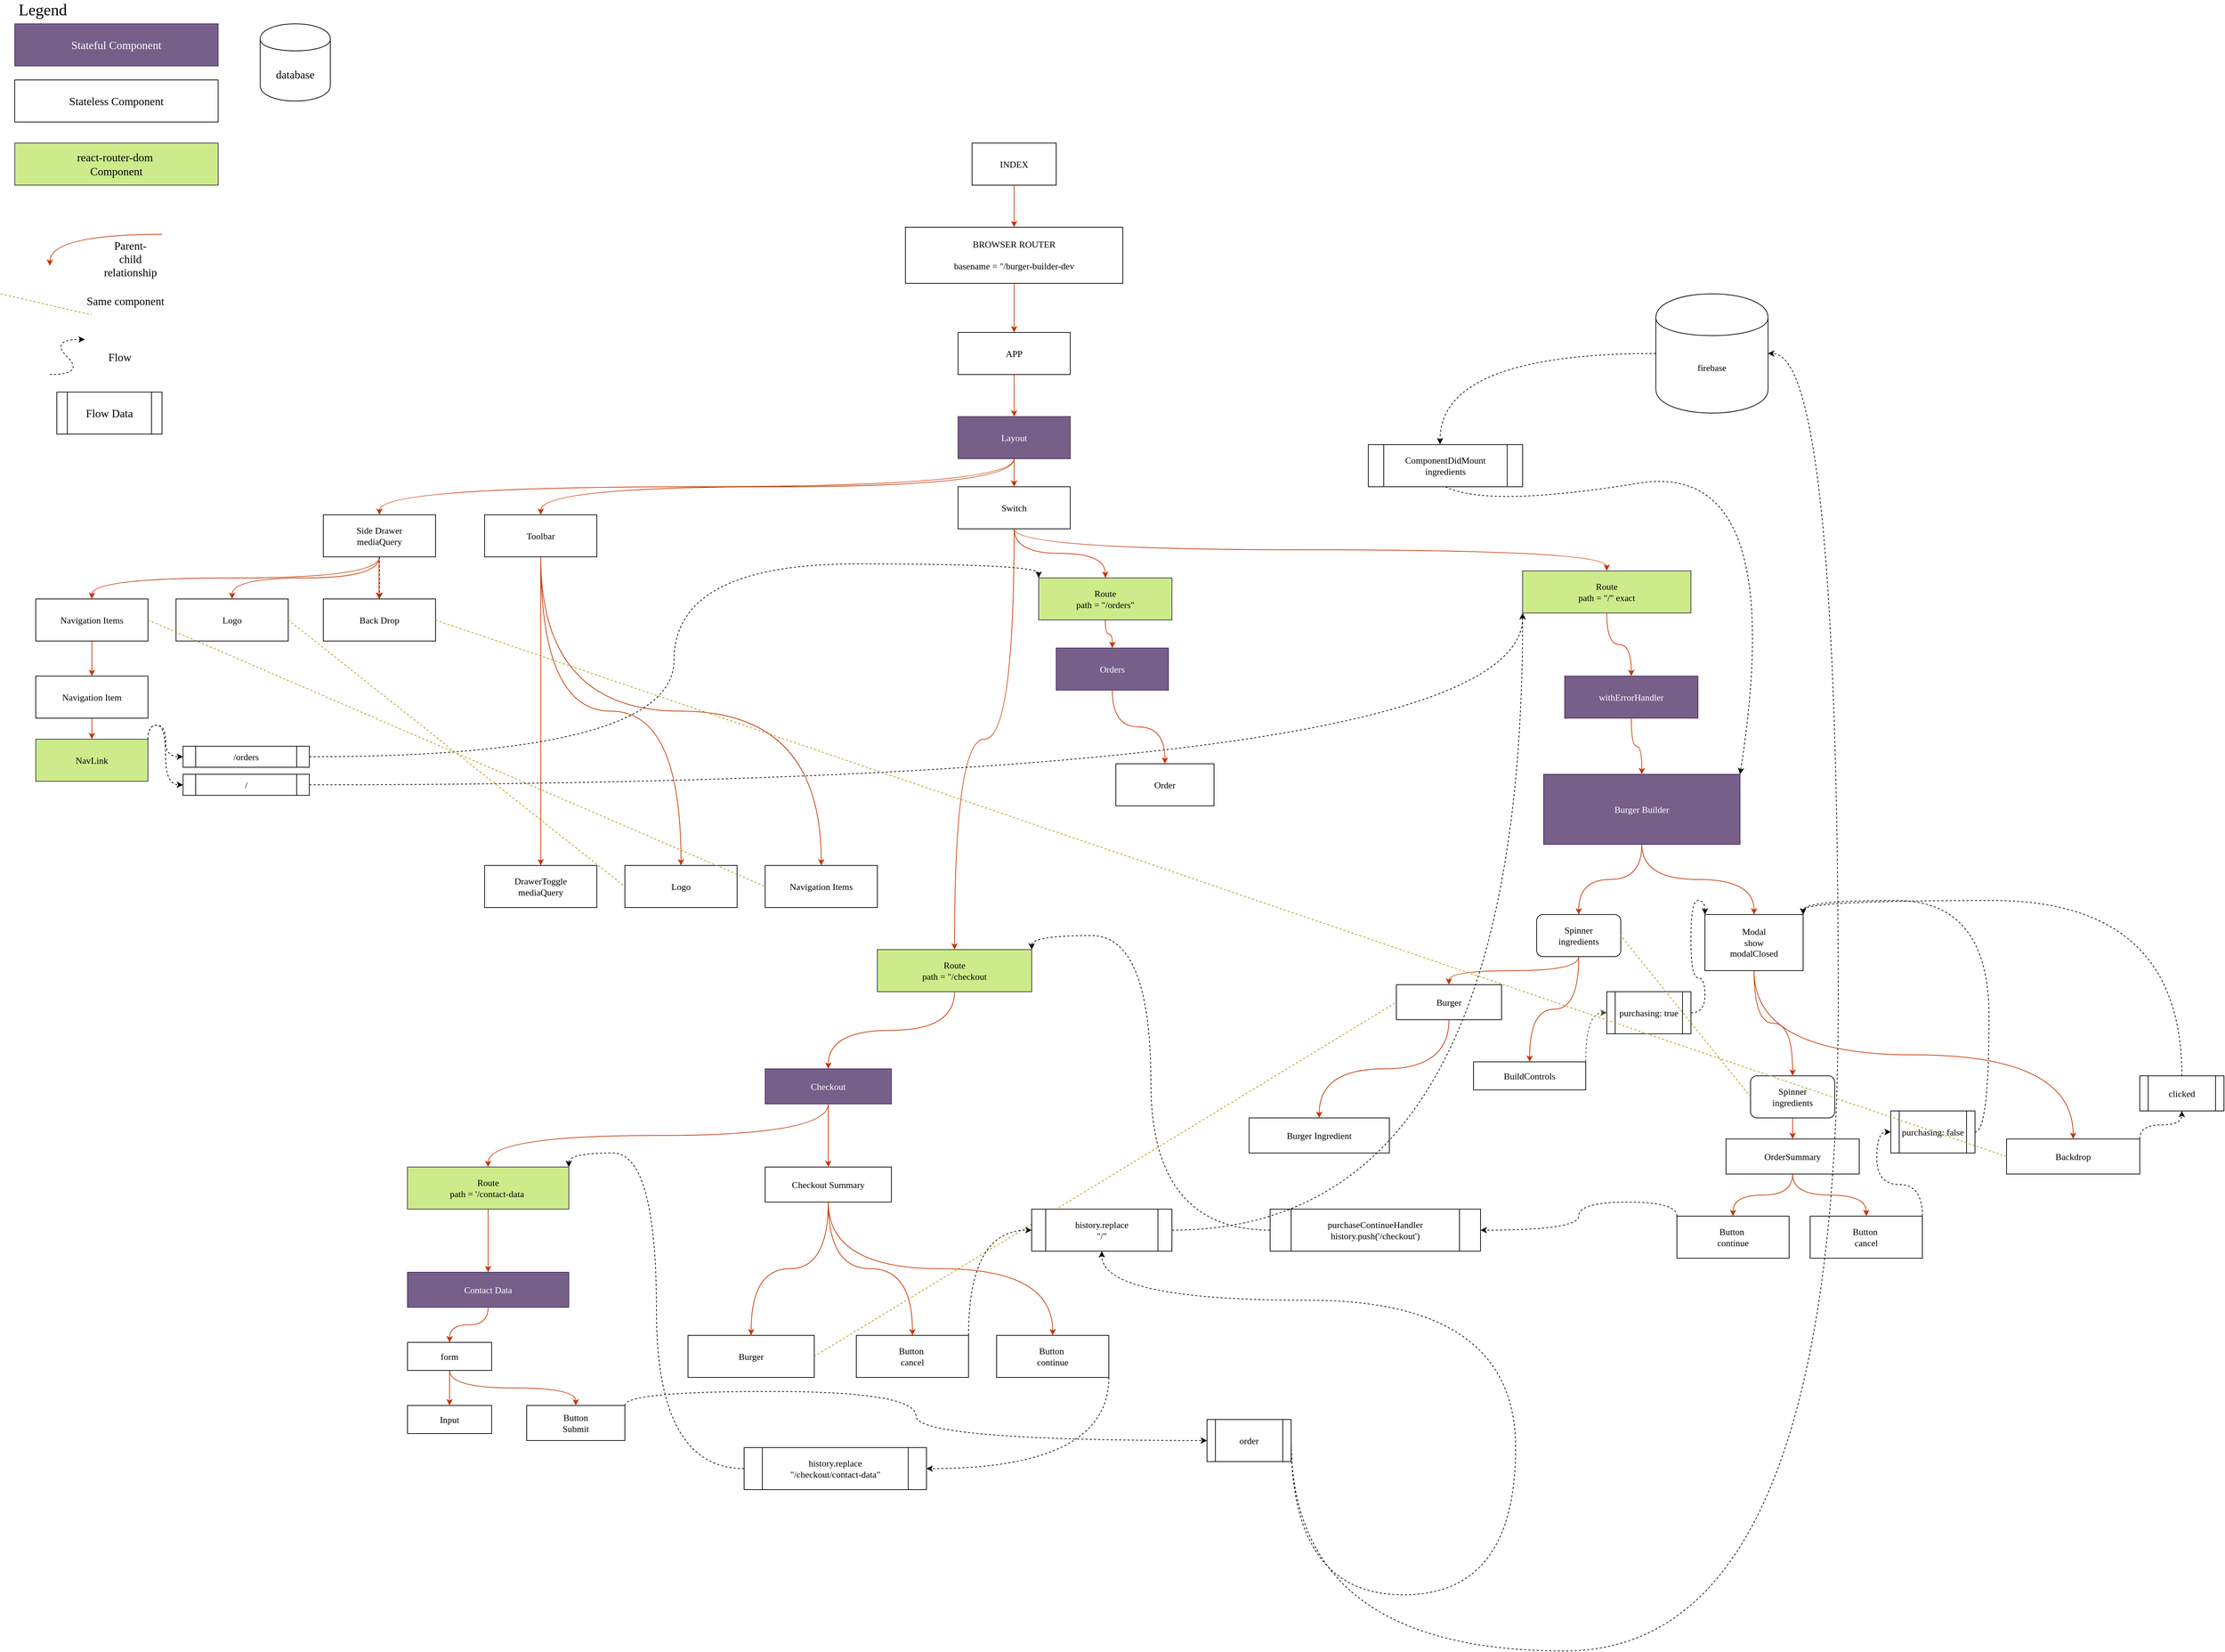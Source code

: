 <mxfile version="13.0.3" type="device"><diagram id="e816xiUX2a3iTIxrnwty" name="Page-1"><mxGraphModel dx="3010" dy="1743" grid="1" gridSize="10" guides="1" tooltips="1" connect="1" arrows="1" fold="1" page="0" pageScale="1" pageWidth="850" pageHeight="1100" math="0" shadow="0" extFonts="lato^https://fonts.googleapis.com/css?family=lato|dm mono^https://fonts.googleapis.com/css?family=dm+mono"><root><mxCell id="0"/><mxCell id="1" parent="0"/><mxCell id="lj8trX7Ev1VFwOyAG79b-166" style="edgeStyle=orthogonalEdgeStyle;curved=1;orthogonalLoop=1;jettySize=auto;html=1;exitX=0.5;exitY=1;exitDx=0;exitDy=0;entryX=0.5;entryY=0;entryDx=0;entryDy=0;fontFamily=dm mono;fontSize=13;fillColor=#fa6800;strokeColor=#C73500;" parent="1" source="lj8trX7Ev1VFwOyAG79b-5" target="lj8trX7Ev1VFwOyAG79b-7" edge="1"><mxGeometry relative="1" as="geometry"/></mxCell><mxCell id="lj8trX7Ev1VFwOyAG79b-5" value="INDEX" style="rounded=0;whiteSpace=wrap;html=1;fontFamily=dm mono;fontSize=13;FType=g;fillColor=#FFFFFF;" parent="1" vertex="1"><mxGeometry x="235" y="40" width="120" height="60" as="geometry"/></mxCell><mxCell id="lj8trX7Ev1VFwOyAG79b-167" style="edgeStyle=orthogonalEdgeStyle;curved=1;orthogonalLoop=1;jettySize=auto;html=1;exitX=0.5;exitY=1;exitDx=0;exitDy=0;entryX=0.5;entryY=0;entryDx=0;entryDy=0;fontFamily=dm mono;fontSize=13;fillColor=#fa6800;strokeColor=#C73500;" parent="1" source="lj8trX7Ev1VFwOyAG79b-7" target="lj8trX7Ev1VFwOyAG79b-10" edge="1"><mxGeometry relative="1" as="geometry"/></mxCell><mxCell id="lj8trX7Ev1VFwOyAG79b-7" value="BROWSER ROUTER&lt;br style=&quot;font-size: 13px;&quot;&gt;&lt;br style=&quot;font-size: 13px;&quot;&gt;basename = &quot;/burger-builder-dev" style="rounded=0;whiteSpace=wrap;html=1;fontFamily=dm mono;fontSize=13;FType=g;fillColor=#FFFFFF;" parent="1" vertex="1"><mxGeometry x="140" y="160" width="310" height="80" as="geometry"/></mxCell><mxCell id="lj8trX7Ev1VFwOyAG79b-168" style="edgeStyle=orthogonalEdgeStyle;curved=1;orthogonalLoop=1;jettySize=auto;html=1;exitX=0.5;exitY=1;exitDx=0;exitDy=0;entryX=0.5;entryY=0;entryDx=0;entryDy=0;fontFamily=dm mono;fontSize=13;fillColor=#fa6800;strokeColor=#C73500;" parent="1" source="lj8trX7Ev1VFwOyAG79b-10" target="lj8trX7Ev1VFwOyAG79b-16" edge="1"><mxGeometry relative="1" as="geometry"/></mxCell><mxCell id="lj8trX7Ev1VFwOyAG79b-10" value="APP" style="rounded=0;whiteSpace=wrap;html=1;fontFamily=dm mono;fontSize=13;FType=g;fillColor=#FFFFFF;" parent="1" vertex="1"><mxGeometry x="215" y="310" width="160" height="60" as="geometry"/></mxCell><mxCell id="lj8trX7Ev1VFwOyAG79b-169" style="edgeStyle=orthogonalEdgeStyle;curved=1;orthogonalLoop=1;jettySize=auto;html=1;exitX=0.5;exitY=1;exitDx=0;exitDy=0;entryX=0.5;entryY=0;entryDx=0;entryDy=0;fontFamily=dm mono;fontSize=13;fillColor=#fa6800;strokeColor=#C73500;" parent="1" source="lj8trX7Ev1VFwOyAG79b-16" target="lj8trX7Ev1VFwOyAG79b-18" edge="1"><mxGeometry relative="1" as="geometry"/></mxCell><mxCell id="lj8trX7Ev1VFwOyAG79b-189" style="edgeStyle=orthogonalEdgeStyle;curved=1;orthogonalLoop=1;jettySize=auto;html=1;exitX=0.5;exitY=1;exitDx=0;exitDy=0;entryX=0.5;entryY=0;entryDx=0;entryDy=0;fontFamily=dm mono;fontSize=13;fillColor=#fa6800;strokeColor=#C73500;" parent="1" source="lj8trX7Ev1VFwOyAG79b-16" target="lj8trX7Ev1VFwOyAG79b-98" edge="1"><mxGeometry relative="1" as="geometry"/></mxCell><mxCell id="lj8trX7Ev1VFwOyAG79b-190" style="edgeStyle=orthogonalEdgeStyle;curved=1;orthogonalLoop=1;jettySize=auto;html=1;exitX=0.5;exitY=1;exitDx=0;exitDy=0;entryX=0.5;entryY=0;entryDx=0;entryDy=0;fontFamily=dm mono;fontSize=13;fillColor=#fa6800;strokeColor=#C73500;" parent="1" source="lj8trX7Ev1VFwOyAG79b-16" target="lj8trX7Ev1VFwOyAG79b-101" edge="1"><mxGeometry relative="1" as="geometry"/></mxCell><mxCell id="lj8trX7Ev1VFwOyAG79b-16" value="Layout" style="rounded=0;whiteSpace=wrap;html=1;fontFamily=dm mono;fontSize=13;FType=g;fillColor=#76608a;strokeColor=#432D57;fontColor=#ffffff;" parent="1" vertex="1"><mxGeometry x="215" y="430" width="160" height="60" as="geometry"/></mxCell><mxCell id="lj8trX7Ev1VFwOyAG79b-170" style="edgeStyle=orthogonalEdgeStyle;curved=1;orthogonalLoop=1;jettySize=auto;html=1;exitX=0.5;exitY=1;exitDx=0;exitDy=0;entryX=0.5;entryY=0;entryDx=0;entryDy=0;fontFamily=dm mono;fontSize=13;fillColor=#fa6800;strokeColor=#C73500;" parent="1" source="lj8trX7Ev1VFwOyAG79b-18" target="lj8trX7Ev1VFwOyAG79b-19" edge="1"><mxGeometry relative="1" as="geometry"/></mxCell><mxCell id="lj8trX7Ev1VFwOyAG79b-171" style="edgeStyle=orthogonalEdgeStyle;curved=1;orthogonalLoop=1;jettySize=auto;html=1;exitX=0.5;exitY=1;exitDx=0;exitDy=0;entryX=0.5;entryY=0;entryDx=0;entryDy=0;fontFamily=dm mono;fontSize=13;fillColor=#fa6800;strokeColor=#C73500;" parent="1" source="lj8trX7Ev1VFwOyAG79b-18" target="lj8trX7Ev1VFwOyAG79b-23" edge="1"><mxGeometry relative="1" as="geometry"/></mxCell><mxCell id="lj8trX7Ev1VFwOyAG79b-244" style="edgeStyle=orthogonalEdgeStyle;curved=1;orthogonalLoop=1;jettySize=auto;html=1;exitX=0.5;exitY=1;exitDx=0;exitDy=0;entryX=0.5;entryY=0;entryDx=0;entryDy=0;fontFamily=dm mono;fontSize=13;fillColor=#fa6800;strokeColor=#C73500;" parent="1" source="lj8trX7Ev1VFwOyAG79b-18" target="lj8trX7Ev1VFwOyAG79b-24" edge="1"><mxGeometry relative="1" as="geometry"/></mxCell><mxCell id="lj8trX7Ev1VFwOyAG79b-18" value="Switch" style="rounded=0;whiteSpace=wrap;html=1;fontFamily=dm mono;fontSize=13;FType=g;" parent="1" vertex="1"><mxGeometry x="215" y="530" width="160" height="60" as="geometry"/></mxCell><mxCell id="lj8trX7Ev1VFwOyAG79b-252" style="edgeStyle=orthogonalEdgeStyle;curved=1;orthogonalLoop=1;jettySize=auto;html=1;exitX=0.5;exitY=1;exitDx=0;exitDy=0;entryX=0.5;entryY=0;entryDx=0;entryDy=0;fontFamily=dm mono;fontSize=13;fillColor=#fa6800;strokeColor=#C73500;" parent="1" source="lj8trX7Ev1VFwOyAG79b-19" target="lj8trX7Ev1VFwOyAG79b-243" edge="1"><mxGeometry relative="1" as="geometry"/></mxCell><mxCell id="lj8trX7Ev1VFwOyAG79b-19" value="Route&lt;br style=&quot;font-size: 13px;&quot;&gt;path = &quot;/orders&quot;" style="rounded=0;whiteSpace=wrap;html=1;fontFamily=dm mono;fontSize=13;FType=g;fillColor=#cdeb8b;strokeColor=#36393d;" parent="1" vertex="1"><mxGeometry x="330" y="660" width="190" height="60" as="geometry"/></mxCell><mxCell id="lj8trX7Ev1VFwOyAG79b-172" style="edgeStyle=orthogonalEdgeStyle;curved=1;orthogonalLoop=1;jettySize=auto;html=1;exitX=0.5;exitY=1;exitDx=0;exitDy=0;entryX=0.5;entryY=0;entryDx=0;entryDy=0;fontFamily=dm mono;fontSize=13;fillColor=#fa6800;strokeColor=#C73500;" parent="1" source="lj8trX7Ev1VFwOyAG79b-23" target="lj8trX7Ev1VFwOyAG79b-87" edge="1"><mxGeometry relative="1" as="geometry"/></mxCell><mxCell id="lj8trX7Ev1VFwOyAG79b-23" value="Route&lt;br style=&quot;font-size: 13px;&quot;&gt;path = &quot;/&quot; exact" style="rounded=0;whiteSpace=wrap;html=1;fontFamily=dm mono;fontSize=13;FType=g;fillColor=#cdeb8b;strokeColor=#36393d;" parent="1" vertex="1"><mxGeometry x="1020" y="650" width="240" height="60" as="geometry"/></mxCell><mxCell id="lj8trX7Ev1VFwOyAG79b-207" style="edgeStyle=orthogonalEdgeStyle;curved=1;orthogonalLoop=1;jettySize=auto;html=1;exitX=0.5;exitY=1;exitDx=0;exitDy=0;fontFamily=dm mono;fontSize=13;fillColor=#fa6800;strokeColor=#C73500;" parent="1" source="lj8trX7Ev1VFwOyAG79b-218" target="lj8trX7Ev1VFwOyAG79b-206" edge="1"><mxGeometry relative="1" as="geometry"/></mxCell><mxCell id="lj8trX7Ev1VFwOyAG79b-219" style="edgeStyle=orthogonalEdgeStyle;curved=1;orthogonalLoop=1;jettySize=auto;html=1;exitX=0.5;exitY=1;exitDx=0;exitDy=0;fontFamily=dm mono;fontSize=13;fillColor=#fa6800;strokeColor=#C73500;" parent="1" source="lj8trX7Ev1VFwOyAG79b-24" target="lj8trX7Ev1VFwOyAG79b-218" edge="1"><mxGeometry relative="1" as="geometry"/></mxCell><mxCell id="lj8trX7Ev1VFwOyAG79b-24" value="Route&lt;br style=&quot;font-size: 13px;&quot;&gt;path = &quot;/checkout" style="rounded=0;whiteSpace=wrap;html=1;fontFamily=dm mono;fontSize=13;FType=g;fillColor=#cdeb8b;strokeColor=#36393d;" parent="1" vertex="1"><mxGeometry x="100" y="1190" width="220" height="60" as="geometry"/></mxCell><mxCell id="lj8trX7Ev1VFwOyAG79b-174" style="edgeStyle=orthogonalEdgeStyle;curved=1;orthogonalLoop=1;jettySize=auto;html=1;exitX=0.5;exitY=1;exitDx=0;exitDy=0;fontFamily=dm mono;fontSize=13;fillColor=#fa6800;strokeColor=#C73500;" parent="1" source="lj8trX7Ev1VFwOyAG79b-27" target="lj8trX7Ev1VFwOyAG79b-79" edge="1"><mxGeometry relative="1" as="geometry"/></mxCell><mxCell id="lj8trX7Ev1VFwOyAG79b-175" style="edgeStyle=orthogonalEdgeStyle;curved=1;orthogonalLoop=1;jettySize=auto;html=1;exitX=0.5;exitY=1;exitDx=0;exitDy=0;fontFamily=dm mono;fontSize=13;fillColor=#fa6800;strokeColor=#C73500;" parent="1" source="lj8trX7Ev1VFwOyAG79b-27" target="lj8trX7Ev1VFwOyAG79b-66" edge="1"><mxGeometry relative="1" as="geometry"/></mxCell><mxCell id="lj8trX7Ev1VFwOyAG79b-27" value="Burger Builder" style="rounded=0;whiteSpace=wrap;html=1;fontFamily=dm mono;fontSize=13;FType=g;verticalAlign=middle;align=center;fillColor=#76608a;strokeColor=#432D57;fontColor=#ffffff;" parent="1" vertex="1"><mxGeometry x="1050" y="940" width="280" height="100" as="geometry"/></mxCell><mxCell id="lj8trX7Ev1VFwOyAG79b-159" style="edgeStyle=orthogonalEdgeStyle;curved=1;orthogonalLoop=1;jettySize=auto;html=1;exitX=0;exitY=0.5;exitDx=0;exitDy=0;entryX=1;entryY=0;entryDx=0;entryDy=0;fontFamily=dm mono;fontSize=13;dashed=1;" parent="1" source="lj8trX7Ev1VFwOyAG79b-39" target="lj8trX7Ev1VFwOyAG79b-24" edge="1"><mxGeometry relative="1" as="geometry"/></mxCell><mxCell id="lj8trX7Ev1VFwOyAG79b-39" value="purchaseContinueHandler&lt;br&gt;history.push('/checkout')" style="shape=process;whiteSpace=wrap;html=1;backgroundOutline=1;fontFamily=dm mono;fontSize=13;align=center;" parent="1" vertex="1"><mxGeometry x="660" y="1560" width="300" height="60" as="geometry"/></mxCell><mxCell id="lj8trX7Ev1VFwOyAG79b-242" style="edgeStyle=orthogonalEdgeStyle;curved=1;orthogonalLoop=1;jettySize=auto;html=1;exitX=0;exitY=0.5;exitDx=0;exitDy=0;entryX=0.465;entryY=-0.008;entryDx=0;entryDy=0;entryPerimeter=0;dashed=1;fontFamily=dm mono;fontSize=13;" parent="1" source="lj8trX7Ev1VFwOyAG79b-41" target="lj8trX7Ev1VFwOyAG79b-42" edge="1"><mxGeometry relative="1" as="geometry"/></mxCell><mxCell id="lj8trX7Ev1VFwOyAG79b-41" value="firebase" style="shape=cylinder;whiteSpace=wrap;html=1;boundedLbl=1;backgroundOutline=1;fontFamily=dm mono;fontSize=13;align=center;" parent="1" vertex="1"><mxGeometry x="1210" y="255" width="160" height="170" as="geometry"/></mxCell><mxCell id="lj8trX7Ev1VFwOyAG79b-42" value="ComponentDidMount&lt;br&gt;ingredients" style="shape=process;whiteSpace=wrap;html=1;backgroundOutline=1;fontFamily=dm mono;fontSize=13;align=center;" parent="1" vertex="1"><mxGeometry x="800" y="470" width="220" height="60" as="geometry"/></mxCell><mxCell id="lj8trX7Ev1VFwOyAG79b-46" value="" style="curved=1;endArrow=classic;html=1;fontFamily=dm mono;fontSize=13;exitX=0.5;exitY=1;exitDx=0;exitDy=0;entryX=1;entryY=0;entryDx=0;entryDy=0;dashed=1;" parent="1" source="lj8trX7Ev1VFwOyAG79b-42" target="lj8trX7Ev1VFwOyAG79b-27" edge="1"><mxGeometry width="50" height="50" relative="1" as="geometry"><mxPoint x="980" y="630" as="sourcePoint"/><mxPoint x="1030" y="580" as="targetPoint"/><Array as="points"><mxPoint x="970" y="560"/><mxPoint x="1400" y="490"/></Array></mxGeometry></mxCell><mxCell id="lj8trX7Ev1VFwOyAG79b-178" style="edgeStyle=orthogonalEdgeStyle;curved=1;orthogonalLoop=1;jettySize=auto;html=1;exitX=0.5;exitY=1;exitDx=0;exitDy=0;entryX=0.5;entryY=0;entryDx=0;entryDy=0;fontFamily=dm mono;fontSize=13;fillColor=#fa6800;strokeColor=#C73500;" parent="1" source="lj8trX7Ev1VFwOyAG79b-51" target="lj8trX7Ev1VFwOyAG79b-95" edge="1"><mxGeometry relative="1" as="geometry"/></mxCell><mxCell id="lj8trX7Ev1VFwOyAG79b-51" value="Burger" style="rounded=0;whiteSpace=wrap;html=1;fontFamily=dm mono;fontSize=13;FType=g;verticalAlign=middle;align=center;" parent="1" vertex="1"><mxGeometry x="840" y="1240" width="150" height="50" as="geometry"/></mxCell><mxCell id="lj8trX7Ev1VFwOyAG79b-187" style="edgeStyle=orthogonalEdgeStyle;curved=1;orthogonalLoop=1;jettySize=auto;html=1;exitX=0.5;exitY=1;exitDx=0;exitDy=0;fontFamily=dm mono;fontSize=13;fillColor=#fa6800;strokeColor=#C73500;" parent="1" source="lj8trX7Ev1VFwOyAG79b-52" target="lj8trX7Ev1VFwOyAG79b-144" edge="1"><mxGeometry relative="1" as="geometry"/></mxCell><mxCell id="lj8trX7Ev1VFwOyAG79b-188" style="edgeStyle=orthogonalEdgeStyle;curved=1;orthogonalLoop=1;jettySize=auto;html=1;exitX=0.5;exitY=1;exitDx=0;exitDy=0;entryX=0.5;entryY=0;entryDx=0;entryDy=0;fontFamily=dm mono;fontSize=13;fillColor=#fa6800;strokeColor=#C73500;" parent="1" source="lj8trX7Ev1VFwOyAG79b-52" target="lj8trX7Ev1VFwOyAG79b-143" edge="1"><mxGeometry relative="1" as="geometry"/></mxCell><mxCell id="lj8trX7Ev1VFwOyAG79b-52" value="OrderSummary" style="rounded=0;whiteSpace=wrap;html=1;fontFamily=dm mono;fontSize=13;FType=g;verticalAlign=middle;align=center;" parent="1" vertex="1"><mxGeometry x="1310" y="1460" width="190" height="50" as="geometry"/></mxCell><mxCell id="lj8trX7Ev1VFwOyAG79b-185" style="edgeStyle=orthogonalEdgeStyle;curved=1;orthogonalLoop=1;jettySize=auto;html=1;exitX=0.5;exitY=1;exitDx=0;exitDy=0;entryX=0.5;entryY=0;entryDx=0;entryDy=0;fontFamily=dm mono;fontSize=13;fillColor=#fa6800;strokeColor=#C73500;" parent="1" source="lj8trX7Ev1VFwOyAG79b-63" target="lj8trX7Ev1VFwOyAG79b-52" edge="1"><mxGeometry relative="1" as="geometry"/></mxCell><mxCell id="lj8trX7Ev1VFwOyAG79b-63" value="Spinner&lt;br&gt;ingredients" style="rounded=1;whiteSpace=wrap;html=1;fontFamily=dm mono;fontSize=13;align=center;" parent="1" vertex="1"><mxGeometry x="1345" y="1370" width="120" height="60" as="geometry"/></mxCell><mxCell id="lj8trX7Ev1VFwOyAG79b-176" style="edgeStyle=orthogonalEdgeStyle;curved=1;orthogonalLoop=1;jettySize=auto;html=1;exitX=0.5;exitY=1;exitDx=0;exitDy=0;entryX=0.5;entryY=0;entryDx=0;entryDy=0;fontFamily=dm mono;fontSize=13;fillColor=#fa6800;strokeColor=#C73500;" parent="1" source="lj8trX7Ev1VFwOyAG79b-66" target="lj8trX7Ev1VFwOyAG79b-85" edge="1"><mxGeometry relative="1" as="geometry"/></mxCell><mxCell id="lj8trX7Ev1VFwOyAG79b-177" style="edgeStyle=orthogonalEdgeStyle;curved=1;orthogonalLoop=1;jettySize=auto;html=1;exitX=0.5;exitY=1;exitDx=0;exitDy=0;entryX=0.5;entryY=0;entryDx=0;entryDy=0;fontFamily=dm mono;fontSize=13;fillColor=#fa6800;strokeColor=#C73500;" parent="1" source="lj8trX7Ev1VFwOyAG79b-66" target="lj8trX7Ev1VFwOyAG79b-51" edge="1"><mxGeometry relative="1" as="geometry"/></mxCell><mxCell id="lj8trX7Ev1VFwOyAG79b-66" value="Spinner&lt;br&gt;ingredients" style="rounded=1;whiteSpace=wrap;html=1;fontFamily=dm mono;fontSize=13;align=center;" parent="1" vertex="1"><mxGeometry x="1040" y="1140" width="120" height="60" as="geometry"/></mxCell><mxCell id="lj8trX7Ev1VFwOyAG79b-156" style="edgeStyle=orthogonalEdgeStyle;curved=1;orthogonalLoop=1;jettySize=auto;html=1;exitX=1;exitY=0.5;exitDx=0;exitDy=0;entryX=0;entryY=0;entryDx=0;entryDy=0;fontFamily=dm mono;fontSize=13;dashed=1;" parent="1" source="lj8trX7Ev1VFwOyAG79b-67" target="lj8trX7Ev1VFwOyAG79b-79" edge="1"><mxGeometry relative="1" as="geometry"/></mxCell><mxCell id="lj8trX7Ev1VFwOyAG79b-67" value="purchasing: true" style="shape=process;whiteSpace=wrap;html=1;backgroundOutline=1;fontFamily=dm mono;fontSize=13;align=center;" parent="1" vertex="1"><mxGeometry x="1140" y="1250" width="120" height="60" as="geometry"/></mxCell><mxCell id="lj8trX7Ev1VFwOyAG79b-179" style="edgeStyle=orthogonalEdgeStyle;curved=1;orthogonalLoop=1;jettySize=auto;html=1;exitX=0.5;exitY=1;exitDx=0;exitDy=0;fontFamily=dm mono;fontSize=13;fillColor=#fa6800;strokeColor=#C73500;" parent="1" source="lj8trX7Ev1VFwOyAG79b-79" target="lj8trX7Ev1VFwOyAG79b-104" edge="1"><mxGeometry relative="1" as="geometry"/></mxCell><mxCell id="lj8trX7Ev1VFwOyAG79b-182" style="edgeStyle=orthogonalEdgeStyle;curved=1;orthogonalLoop=1;jettySize=auto;html=1;exitX=0.5;exitY=1;exitDx=0;exitDy=0;entryX=0.5;entryY=0;entryDx=0;entryDy=0;fontFamily=dm mono;fontSize=13;fillColor=#fa6800;strokeColor=#C73500;" parent="1" source="lj8trX7Ev1VFwOyAG79b-79" target="lj8trX7Ev1VFwOyAG79b-63" edge="1"><mxGeometry relative="1" as="geometry"/></mxCell><mxCell id="lj8trX7Ev1VFwOyAG79b-79" value="&lt;span&gt;Modal&lt;/span&gt;&lt;br&gt;&lt;span&gt;show&lt;/span&gt;&lt;br&gt;&lt;span&gt;modalClosed&lt;/span&gt;" style="rounded=0;whiteSpace=wrap;html=1;fontFamily=dm mono;fontSize=13;align=center;" parent="1" vertex="1"><mxGeometry x="1280" y="1140" width="140" height="80" as="geometry"/></mxCell><mxCell id="lj8trX7Ev1VFwOyAG79b-157" style="edgeStyle=orthogonalEdgeStyle;curved=1;orthogonalLoop=1;jettySize=auto;html=1;exitX=1;exitY=0;exitDx=0;exitDy=0;entryX=0;entryY=0.5;entryDx=0;entryDy=0;fontFamily=dm mono;fontSize=13;dashed=1;fillColor=#6d8764;strokeColor=#3A5431;" parent="1" source="lj8trX7Ev1VFwOyAG79b-85" target="lj8trX7Ev1VFwOyAG79b-67" edge="1"><mxGeometry relative="1" as="geometry"/></mxCell><mxCell id="lj8trX7Ev1VFwOyAG79b-85" value="BuildControls" style="rounded=0;whiteSpace=wrap;html=1;fontFamily=dm mono;fontSize=13;FType=g;verticalAlign=middle;align=center;" parent="1" vertex="1"><mxGeometry x="950" y="1350" width="160" height="40" as="geometry"/></mxCell><mxCell id="lj8trX7Ev1VFwOyAG79b-173" style="edgeStyle=orthogonalEdgeStyle;curved=1;orthogonalLoop=1;jettySize=auto;html=1;exitX=0.5;exitY=1;exitDx=0;exitDy=0;fontFamily=dm mono;fontSize=13;fillColor=#fa6800;strokeColor=#C73500;" parent="1" source="lj8trX7Ev1VFwOyAG79b-87" target="lj8trX7Ev1VFwOyAG79b-27" edge="1"><mxGeometry relative="1" as="geometry"/></mxCell><mxCell id="lj8trX7Ev1VFwOyAG79b-87" value="withErrorHandler" style="rounded=0;whiteSpace=wrap;html=1;fontFamily=dm mono;fontSize=13;align=center;fillColor=#76608a;strokeColor=#432D57;fontColor=#ffffff;" parent="1" vertex="1"><mxGeometry x="1080" y="800" width="190" height="60" as="geometry"/></mxCell><mxCell id="lj8trX7Ev1VFwOyAG79b-154" style="edgeStyle=orthogonalEdgeStyle;curved=1;orthogonalLoop=1;jettySize=auto;html=1;exitX=1;exitY=0.5;exitDx=0;exitDy=0;entryX=1;entryY=0;entryDx=0;entryDy=0;fontFamily=dm mono;fontSize=13;dashed=1;" parent="1" source="lj8trX7Ev1VFwOyAG79b-90" target="lj8trX7Ev1VFwOyAG79b-79" edge="1"><mxGeometry relative="1" as="geometry"/></mxCell><mxCell id="lj8trX7Ev1VFwOyAG79b-90" value="purchasing: false" style="shape=process;whiteSpace=wrap;html=1;backgroundOutline=1;fontFamily=dm mono;fontSize=13;align=center;" parent="1" vertex="1"><mxGeometry x="1545" y="1420" width="120" height="60" as="geometry"/></mxCell><mxCell id="lj8trX7Ev1VFwOyAG79b-95" value="Burger Ingredient" style="rounded=0;whiteSpace=wrap;html=1;fontFamily=dm mono;fontSize=13;FType=g;verticalAlign=middle;align=center;" parent="1" vertex="1"><mxGeometry x="630" y="1430" width="200" height="50" as="geometry"/></mxCell><mxCell id="lj8trX7Ev1VFwOyAG79b-192" style="edgeStyle=orthogonalEdgeStyle;curved=1;orthogonalLoop=1;jettySize=auto;html=1;exitX=0.5;exitY=1;exitDx=0;exitDy=0;entryX=0.5;entryY=0;entryDx=0;entryDy=0;fontFamily=dm mono;fontSize=13;fillColor=#fa6800;strokeColor=#C73500;" parent="1" source="lj8trX7Ev1VFwOyAG79b-98" target="lj8trX7Ev1VFwOyAG79b-122" edge="1"><mxGeometry relative="1" as="geometry"/></mxCell><mxCell id="lj8trX7Ev1VFwOyAG79b-193" style="edgeStyle=orthogonalEdgeStyle;curved=1;orthogonalLoop=1;jettySize=auto;html=1;exitX=0.5;exitY=1;exitDx=0;exitDy=0;entryX=0.5;entryY=0;entryDx=0;entryDy=0;fontFamily=dm mono;fontSize=13;fillColor=#fa6800;strokeColor=#C73500;" parent="1" source="lj8trX7Ev1VFwOyAG79b-98" target="lj8trX7Ev1VFwOyAG79b-132" edge="1"><mxGeometry relative="1" as="geometry"/></mxCell><mxCell id="lj8trX7Ev1VFwOyAG79b-194" style="edgeStyle=orthogonalEdgeStyle;curved=1;orthogonalLoop=1;jettySize=auto;html=1;exitX=0.5;exitY=1;exitDx=0;exitDy=0;entryX=0.5;entryY=0;entryDx=0;entryDy=0;fontFamily=dm mono;fontSize=13;fillColor=#fa6800;strokeColor=#C73500;" parent="1" source="lj8trX7Ev1VFwOyAG79b-98" target="lj8trX7Ev1VFwOyAG79b-133" edge="1"><mxGeometry relative="1" as="geometry"/></mxCell><mxCell id="lj8trX7Ev1VFwOyAG79b-98" value="Toolbar" style="rounded=0;whiteSpace=wrap;html=1;fontFamily=dm mono;fontSize=13;FType=g;" parent="1" vertex="1"><mxGeometry x="-460" y="570" width="160" height="60" as="geometry"/></mxCell><mxCell id="lj8trX7Ev1VFwOyAG79b-200" style="edgeStyle=orthogonalEdgeStyle;curved=1;orthogonalLoop=1;jettySize=auto;html=1;exitX=0.5;exitY=1;exitDx=0;exitDy=0;fontFamily=dm mono;fontSize=13;fillColor=#fa6800;strokeColor=#C73500;" parent="1" source="lj8trX7Ev1VFwOyAG79b-101" target="lj8trX7Ev1VFwOyAG79b-109" edge="1"><mxGeometry relative="1" as="geometry"/></mxCell><mxCell id="lj8trX7Ev1VFwOyAG79b-201" style="edgeStyle=orthogonalEdgeStyle;curved=1;orthogonalLoop=1;jettySize=auto;html=1;exitX=0.5;exitY=1;exitDx=0;exitDy=0;entryX=0.5;entryY=0;entryDx=0;entryDy=0;fontFamily=dm mono;fontSize=13;fillColor=#fa6800;strokeColor=#C73500;" parent="1" source="lj8trX7Ev1VFwOyAG79b-101" target="lj8trX7Ev1VFwOyAG79b-107" edge="1"><mxGeometry relative="1" as="geometry"/></mxCell><mxCell id="lj8trX7Ev1VFwOyAG79b-202" style="edgeStyle=orthogonalEdgeStyle;curved=1;orthogonalLoop=1;jettySize=auto;html=1;exitX=0.5;exitY=1;exitDx=0;exitDy=0;dashed=1;fontFamily=dm mono;fontSize=13;" parent="1" source="lj8trX7Ev1VFwOyAG79b-101" target="lj8trX7Ev1VFwOyAG79b-103" edge="1"><mxGeometry relative="1" as="geometry"/></mxCell><mxCell id="lj8trX7Ev1VFwOyAG79b-101" value="Side Drawer&lt;br&gt;mediaQuery" style="rounded=0;whiteSpace=wrap;html=1;fontFamily=dm mono;fontSize=13;FType=g;" parent="1" vertex="1"><mxGeometry x="-690" y="570" width="160" height="60" as="geometry"/></mxCell><mxCell id="lj8trX7Ev1VFwOyAG79b-103" value="Back Drop" style="rounded=0;whiteSpace=wrap;html=1;fontFamily=dm mono;fontSize=13;FType=g;" parent="1" vertex="1"><mxGeometry x="-690" y="690" width="160" height="60" as="geometry"/></mxCell><mxCell id="lj8trX7Ev1VFwOyAG79b-153" style="edgeStyle=orthogonalEdgeStyle;curved=1;orthogonalLoop=1;jettySize=auto;html=1;exitX=1;exitY=0;exitDx=0;exitDy=0;fontFamily=dm mono;fontSize=13;entryX=0.5;entryY=1;entryDx=0;entryDy=0;dashed=1;" parent="1" source="lj8trX7Ev1VFwOyAG79b-104" target="lj8trX7Ev1VFwOyAG79b-149" edge="1"><mxGeometry relative="1" as="geometry"><mxPoint x="1980" y="1450" as="targetPoint"/></mxGeometry></mxCell><mxCell id="lj8trX7Ev1VFwOyAG79b-104" value="Backdrop" style="rounded=0;whiteSpace=wrap;html=1;fontFamily=dm mono;fontSize=13;FType=g;verticalAlign=middle;align=center;" parent="1" vertex="1"><mxGeometry x="1710" y="1460" width="190" height="50" as="geometry"/></mxCell><mxCell id="lj8trX7Ev1VFwOyAG79b-107" value="Logo" style="rounded=0;whiteSpace=wrap;html=1;fontFamily=dm mono;fontSize=13;FType=g;" parent="1" vertex="1"><mxGeometry x="-900" y="690" width="160" height="60" as="geometry"/></mxCell><mxCell id="lj8trX7Ev1VFwOyAG79b-204" style="edgeStyle=orthogonalEdgeStyle;curved=1;orthogonalLoop=1;jettySize=auto;html=1;exitX=0.5;exitY=1;exitDx=0;exitDy=0;entryX=0.5;entryY=0;entryDx=0;entryDy=0;fontFamily=dm mono;fontSize=13;fillColor=#fa6800;strokeColor=#C73500;" parent="1" source="lj8trX7Ev1VFwOyAG79b-109" target="lj8trX7Ev1VFwOyAG79b-111" edge="1"><mxGeometry relative="1" as="geometry"/></mxCell><mxCell id="lj8trX7Ev1VFwOyAG79b-109" value="Navigation Items" style="rounded=0;whiteSpace=wrap;html=1;fontFamily=dm mono;fontSize=13;FType=g;" parent="1" vertex="1"><mxGeometry x="-1100" y="690" width="160" height="60" as="geometry"/></mxCell><mxCell id="lj8trX7Ev1VFwOyAG79b-205" style="edgeStyle=orthogonalEdgeStyle;curved=1;orthogonalLoop=1;jettySize=auto;html=1;exitX=0.5;exitY=1;exitDx=0;exitDy=0;entryX=0.5;entryY=0;entryDx=0;entryDy=0;fontFamily=dm mono;fontSize=13;fillColor=#fa6800;strokeColor=#C73500;" parent="1" source="lj8trX7Ev1VFwOyAG79b-111" target="lj8trX7Ev1VFwOyAG79b-113" edge="1"><mxGeometry relative="1" as="geometry"/></mxCell><mxCell id="lj8trX7Ev1VFwOyAG79b-111" value="Navigation Item" style="rounded=0;whiteSpace=wrap;html=1;fontFamily=dm mono;fontSize=13;FType=g;" parent="1" vertex="1"><mxGeometry x="-1100" y="800" width="160" height="60" as="geometry"/></mxCell><mxCell id="lj8trX7Ev1VFwOyAG79b-198" style="edgeStyle=orthogonalEdgeStyle;curved=1;orthogonalLoop=1;jettySize=auto;html=1;exitX=1;exitY=0;exitDx=0;exitDy=0;entryX=0;entryY=0.5;entryDx=0;entryDy=0;dashed=1;fontFamily=dm mono;fontSize=13;" parent="1" source="lj8trX7Ev1VFwOyAG79b-113" target="lj8trX7Ev1VFwOyAG79b-115" edge="1"><mxGeometry relative="1" as="geometry"/></mxCell><mxCell id="lj8trX7Ev1VFwOyAG79b-199" style="edgeStyle=orthogonalEdgeStyle;curved=1;orthogonalLoop=1;jettySize=auto;html=1;exitX=1;exitY=0;exitDx=0;exitDy=0;entryX=0;entryY=0.5;entryDx=0;entryDy=0;dashed=1;fontFamily=dm mono;fontSize=13;" parent="1" source="lj8trX7Ev1VFwOyAG79b-113" target="lj8trX7Ev1VFwOyAG79b-116" edge="1"><mxGeometry relative="1" as="geometry"/></mxCell><mxCell id="lj8trX7Ev1VFwOyAG79b-113" value="NavLink" style="rounded=0;whiteSpace=wrap;html=1;fontFamily=dm mono;fontSize=13;FType=g;fillColor=#cdeb8b;strokeColor=#36393d;" parent="1" vertex="1"><mxGeometry x="-1100" y="890" width="160" height="60" as="geometry"/></mxCell><mxCell id="lj8trX7Ev1VFwOyAG79b-195" style="edgeStyle=orthogonalEdgeStyle;curved=1;orthogonalLoop=1;jettySize=auto;html=1;exitX=1;exitY=0.5;exitDx=0;exitDy=0;entryX=0;entryY=0;entryDx=0;entryDy=0;fontFamily=dm mono;fontSize=13;dashed=1;" parent="1" source="lj8trX7Ev1VFwOyAG79b-115" target="lj8trX7Ev1VFwOyAG79b-19" edge="1"><mxGeometry relative="1" as="geometry"/></mxCell><mxCell id="lj8trX7Ev1VFwOyAG79b-115" value="/orders" style="shape=process;whiteSpace=wrap;html=1;backgroundOutline=1;fontFamily=dm mono;fontSize=13;align=center;" parent="1" vertex="1"><mxGeometry x="-890" y="900" width="180" height="30" as="geometry"/></mxCell><mxCell id="lj8trX7Ev1VFwOyAG79b-196" style="edgeStyle=orthogonalEdgeStyle;curved=1;orthogonalLoop=1;jettySize=auto;html=1;exitX=1;exitY=0.5;exitDx=0;exitDy=0;entryX=0;entryY=1;entryDx=0;entryDy=0;dashed=1;fontFamily=dm mono;fontSize=13;" parent="1" source="lj8trX7Ev1VFwOyAG79b-116" target="lj8trX7Ev1VFwOyAG79b-23" edge="1"><mxGeometry relative="1" as="geometry"/></mxCell><mxCell id="lj8trX7Ev1VFwOyAG79b-116" value="/" style="shape=process;whiteSpace=wrap;html=1;backgroundOutline=1;fontFamily=dm mono;fontSize=13;align=center;" parent="1" vertex="1"><mxGeometry x="-890" y="940" width="180" height="30" as="geometry"/></mxCell><mxCell id="lj8trX7Ev1VFwOyAG79b-122" value="DrawerToggle&lt;br&gt;mediaQuery" style="rounded=0;whiteSpace=wrap;html=1;fontFamily=dm mono;fontSize=13;FType=g;" parent="1" vertex="1"><mxGeometry x="-460" y="1070" width="160" height="60" as="geometry"/></mxCell><mxCell id="lj8trX7Ev1VFwOyAG79b-129" value="" style="endArrow=none;dashed=1;html=1;fontFamily=dm mono;fontSize=13;entryX=1;entryY=0.5;entryDx=0;entryDy=0;exitX=0;exitY=0.5;exitDx=0;exitDy=0;fillColor=#e3c800;strokeColor=#B09500;" parent="1" source="lj8trX7Ev1VFwOyAG79b-63" target="lj8trX7Ev1VFwOyAG79b-66" edge="1"><mxGeometry width="50" height="50" relative="1" as="geometry"><mxPoint x="900" y="1150" as="sourcePoint"/><mxPoint x="950" y="1100" as="targetPoint"/></mxGeometry></mxCell><mxCell id="lj8trX7Ev1VFwOyAG79b-130" value="" style="endArrow=none;dashed=1;html=1;fontFamily=dm mono;fontSize=13;entryX=0;entryY=0.5;entryDx=0;entryDy=0;exitX=1;exitY=0.5;exitDx=0;exitDy=0;fillColor=#e3c800;strokeColor=#B09500;" parent="1" source="lj8trX7Ev1VFwOyAG79b-103" target="lj8trX7Ev1VFwOyAG79b-104" edge="1"><mxGeometry width="50" height="50" relative="1" as="geometry"><mxPoint x="1530" y="1630" as="sourcePoint"/><mxPoint x="1580" y="1580" as="targetPoint"/></mxGeometry></mxCell><mxCell id="lj8trX7Ev1VFwOyAG79b-132" value="Logo" style="rounded=0;whiteSpace=wrap;html=1;fontFamily=dm mono;fontSize=13;FType=g;" parent="1" vertex="1"><mxGeometry x="-260" y="1070" width="160" height="60" as="geometry"/></mxCell><mxCell id="lj8trX7Ev1VFwOyAG79b-133" value="Navigation Items" style="rounded=0;whiteSpace=wrap;html=1;fontFamily=dm mono;fontSize=13;FType=g;" parent="1" vertex="1"><mxGeometry x="-60" y="1070" width="160" height="60" as="geometry"/></mxCell><mxCell id="lj8trX7Ev1VFwOyAG79b-141" value="" style="endArrow=none;dashed=1;html=1;fontFamily=dm mono;fontSize=13;entryX=0;entryY=0.5;entryDx=0;entryDy=0;exitX=1;exitY=0.5;exitDx=0;exitDy=0;fillColor=#e3c800;strokeColor=#B09500;" parent="1" source="lj8trX7Ev1VFwOyAG79b-107" target="lj8trX7Ev1VFwOyAG79b-132" edge="1"><mxGeometry width="50" height="50" relative="1" as="geometry"><mxPoint x="-270" y="1240" as="sourcePoint"/><mxPoint x="-220" y="1190" as="targetPoint"/></mxGeometry></mxCell><mxCell id="lj8trX7Ev1VFwOyAG79b-142" value="" style="endArrow=none;dashed=1;html=1;fontFamily=dm mono;fontSize=13;entryX=0;entryY=0.5;entryDx=0;entryDy=0;exitX=1;exitY=0.5;exitDx=0;exitDy=0;fillColor=#e3c800;strokeColor=#B09500;" parent="1" source="lj8trX7Ev1VFwOyAG79b-109" target="lj8trX7Ev1VFwOyAG79b-133" edge="1"><mxGeometry width="50" height="50" relative="1" as="geometry"><mxPoint x="-50" y="1210" as="sourcePoint"/><mxPoint y="1160" as="targetPoint"/></mxGeometry></mxCell><mxCell id="lj8trX7Ev1VFwOyAG79b-158" style="edgeStyle=orthogonalEdgeStyle;curved=1;orthogonalLoop=1;jettySize=auto;html=1;exitX=0;exitY=0;exitDx=0;exitDy=0;entryX=1;entryY=0.5;entryDx=0;entryDy=0;fontFamily=dm mono;fontSize=13;dashed=1;" parent="1" source="lj8trX7Ev1VFwOyAG79b-143" target="lj8trX7Ev1VFwOyAG79b-39" edge="1"><mxGeometry relative="1" as="geometry"/></mxCell><mxCell id="lj8trX7Ev1VFwOyAG79b-143" value="Button&amp;nbsp;&lt;br&gt;continue" style="rounded=0;whiteSpace=wrap;html=1;fontFamily=dm mono;fontSize=13;FType=g;verticalAlign=middle;align=center;" parent="1" vertex="1"><mxGeometry x="1240" y="1570" width="160" height="60" as="geometry"/></mxCell><mxCell id="lj8trX7Ev1VFwOyAG79b-155" style="edgeStyle=orthogonalEdgeStyle;curved=1;orthogonalLoop=1;jettySize=auto;html=1;exitX=1;exitY=0;exitDx=0;exitDy=0;entryX=0;entryY=0.5;entryDx=0;entryDy=0;fontFamily=dm mono;fontSize=13;dashed=1;" parent="1" source="lj8trX7Ev1VFwOyAG79b-144" target="lj8trX7Ev1VFwOyAG79b-90" edge="1"><mxGeometry relative="1" as="geometry"/></mxCell><mxCell id="lj8trX7Ev1VFwOyAG79b-144" value="Button&amp;nbsp;&lt;br&gt;cancel" style="rounded=0;whiteSpace=wrap;html=1;fontFamily=dm mono;fontSize=13;FType=g;verticalAlign=middle;align=center;" parent="1" vertex="1"><mxGeometry x="1430" y="1570" width="160" height="60" as="geometry"/></mxCell><mxCell id="lj8trX7Ev1VFwOyAG79b-151" style="edgeStyle=orthogonalEdgeStyle;orthogonalLoop=1;jettySize=auto;html=1;exitX=0.5;exitY=0;exitDx=0;exitDy=0;fontFamily=dm mono;fontSize=13;curved=1;entryX=1;entryY=0;entryDx=0;entryDy=0;dashed=1;" parent="1" source="lj8trX7Ev1VFwOyAG79b-149" target="lj8trX7Ev1VFwOyAG79b-79" edge="1"><mxGeometry relative="1" as="geometry"><mxPoint x="1900" y="1160" as="targetPoint"/></mxGeometry></mxCell><mxCell id="lj8trX7Ev1VFwOyAG79b-149" value="clicked" style="shape=process;whiteSpace=wrap;html=1;backgroundOutline=1;fillColor=#FFFFFF;fontFamily=dm mono;fontSize=13;align=center;" parent="1" vertex="1"><mxGeometry x="1900" y="1370" width="120" height="50" as="geometry"/></mxCell><mxCell id="lj8trX7Ev1VFwOyAG79b-213" style="edgeStyle=orthogonalEdgeStyle;curved=1;orthogonalLoop=1;jettySize=auto;html=1;exitX=0.5;exitY=1;exitDx=0;exitDy=0;fontFamily=dm mono;fontSize=13;fillColor=#fa6800;strokeColor=#C73500;" parent="1" source="lj8trX7Ev1VFwOyAG79b-160" target="lj8trX7Ev1VFwOyAG79b-210" edge="1"><mxGeometry relative="1" as="geometry"/></mxCell><mxCell id="lj8trX7Ev1VFwOyAG79b-216" style="edgeStyle=orthogonalEdgeStyle;curved=1;orthogonalLoop=1;jettySize=auto;html=1;exitX=0.5;exitY=1;exitDx=0;exitDy=0;entryX=0.5;entryY=0;entryDx=0;entryDy=0;fontFamily=dm mono;fontSize=13;fillColor=#fa6800;strokeColor=#C73500;" parent="1" source="lj8trX7Ev1VFwOyAG79b-160" target="lj8trX7Ev1VFwOyAG79b-215" edge="1"><mxGeometry relative="1" as="geometry"/></mxCell><mxCell id="lj8trX7Ev1VFwOyAG79b-217" style="edgeStyle=orthogonalEdgeStyle;curved=1;orthogonalLoop=1;jettySize=auto;html=1;exitX=0.5;exitY=1;exitDx=0;exitDy=0;fontFamily=dm mono;fontSize=13;fillColor=#fa6800;strokeColor=#C73500;" parent="1" source="lj8trX7Ev1VFwOyAG79b-160" target="lj8trX7Ev1VFwOyAG79b-214" edge="1"><mxGeometry relative="1" as="geometry"/></mxCell><mxCell id="lj8trX7Ev1VFwOyAG79b-160" value="Checkout Summary" style="rounded=0;whiteSpace=wrap;html=1;fontFamily=dm mono;fontSize=13;FType=g;" parent="1" vertex="1"><mxGeometry x="-60" y="1500" width="180" height="50" as="geometry"/></mxCell><mxCell id="lj8trX7Ev1VFwOyAG79b-203" style="edgeStyle=orthogonalEdgeStyle;curved=1;orthogonalLoop=1;jettySize=auto;html=1;exitX=0.5;exitY=1;exitDx=0;exitDy=0;fontFamily=dm mono;fontSize=13;fillColor=#fa6800;strokeColor=#C73500;" parent="1" edge="1"><mxGeometry relative="1" as="geometry"><mxPoint x="-610.59" y="630.0" as="sourcePoint"/><mxPoint x="-610.59" y="690.0" as="targetPoint"/></mxGeometry></mxCell><mxCell id="lj8trX7Ev1VFwOyAG79b-209" style="edgeStyle=orthogonalEdgeStyle;curved=1;orthogonalLoop=1;jettySize=auto;html=1;exitX=0.5;exitY=1;exitDx=0;exitDy=0;entryX=0.5;entryY=0;entryDx=0;entryDy=0;fontFamily=dm mono;fontSize=13;fillColor=#fa6800;strokeColor=#C73500;" parent="1" source="lj8trX7Ev1VFwOyAG79b-206" edge="1"><mxGeometry relative="1" as="geometry"><mxPoint x="-455" y="1650" as="targetPoint"/></mxGeometry></mxCell><mxCell id="lj8trX7Ev1VFwOyAG79b-206" value="Route&lt;br&gt;path = '/contact-data&amp;nbsp;" style="rounded=0;whiteSpace=wrap;html=1;fontFamily=dm mono;fontSize=13;FType=g;fillColor=#cdeb8b;strokeColor=#36393d;" parent="1" vertex="1"><mxGeometry x="-570" y="1500" width="230" height="60" as="geometry"/></mxCell><mxCell id="lj8trX7Ev1VFwOyAG79b-210" value="Burger" style="rounded=0;whiteSpace=wrap;html=1;fontFamily=dm mono;fontSize=13;FType=g;" parent="1" vertex="1"><mxGeometry x="-170" y="1740" width="180" height="60" as="geometry"/></mxCell><mxCell id="lj8trX7Ev1VFwOyAG79b-212" value="" style="endArrow=none;dashed=1;html=1;fontFamily=dm mono;fontSize=13;exitX=1;exitY=0.5;exitDx=0;exitDy=0;entryX=0;entryY=0.5;entryDx=0;entryDy=0;fillColor=#e3c800;strokeColor=#B09500;" parent="1" source="lj8trX7Ev1VFwOyAG79b-210" target="lj8trX7Ev1VFwOyAG79b-51" edge="1"><mxGeometry width="50" height="50" relative="1" as="geometry"><mxPoint x="200" y="1580" as="sourcePoint"/><mxPoint x="250" y="1530" as="targetPoint"/></mxGeometry></mxCell><mxCell id="JXioSMQYjU9X0JR3ToUu-26" style="edgeStyle=orthogonalEdgeStyle;curved=1;orthogonalLoop=1;jettySize=auto;html=1;exitX=1;exitY=1;exitDx=0;exitDy=0;entryX=1;entryY=0.5;entryDx=0;entryDy=0;dashed=1;fontFamily=dm mono;fontSize=16;" edge="1" parent="1" source="lj8trX7Ev1VFwOyAG79b-214" target="lj8trX7Ev1VFwOyAG79b-225"><mxGeometry relative="1" as="geometry"/></mxCell><mxCell id="lj8trX7Ev1VFwOyAG79b-214" value="Button&amp;nbsp;&lt;br&gt;continue" style="rounded=0;whiteSpace=wrap;html=1;fontFamily=dm mono;fontSize=13;FType=g;verticalAlign=middle;align=center;" parent="1" vertex="1"><mxGeometry x="270" y="1740" width="160" height="60" as="geometry"/></mxCell><mxCell id="lj8trX7Ev1VFwOyAG79b-223" style="edgeStyle=orthogonalEdgeStyle;curved=1;orthogonalLoop=1;jettySize=auto;html=1;exitX=1;exitY=0;exitDx=0;exitDy=0;entryX=0;entryY=0.5;entryDx=0;entryDy=0;dashed=1;fontFamily=dm mono;fontSize=13;" parent="1" source="lj8trX7Ev1VFwOyAG79b-215" target="lj8trX7Ev1VFwOyAG79b-221" edge="1"><mxGeometry relative="1" as="geometry"/></mxCell><mxCell id="lj8trX7Ev1VFwOyAG79b-215" value="Button&amp;nbsp;&lt;br&gt;cancel" style="rounded=0;whiteSpace=wrap;html=1;fontFamily=dm mono;fontSize=13;FType=g;verticalAlign=middle;align=center;" parent="1" vertex="1"><mxGeometry x="70" y="1740" width="160" height="60" as="geometry"/></mxCell><mxCell id="lj8trX7Ev1VFwOyAG79b-220" style="edgeStyle=orthogonalEdgeStyle;curved=1;orthogonalLoop=1;jettySize=auto;html=1;exitX=0.5;exitY=1;exitDx=0;exitDy=0;entryX=0.5;entryY=0;entryDx=0;entryDy=0;fontFamily=dm mono;fontSize=13;fillColor=#fa6800;strokeColor=#C73500;" parent="1" source="lj8trX7Ev1VFwOyAG79b-218" target="lj8trX7Ev1VFwOyAG79b-160" edge="1"><mxGeometry relative="1" as="geometry"/></mxCell><mxCell id="lj8trX7Ev1VFwOyAG79b-218" value="Checkout" style="rounded=0;whiteSpace=wrap;html=1;fontFamily=dm mono;fontSize=13;FType=g;fillColor=#76608a;strokeColor=#432D57;fontColor=#ffffff;" parent="1" vertex="1"><mxGeometry x="-60" y="1360" width="180" height="50" as="geometry"/></mxCell><mxCell id="lj8trX7Ev1VFwOyAG79b-224" style="edgeStyle=orthogonalEdgeStyle;curved=1;orthogonalLoop=1;jettySize=auto;html=1;exitX=1;exitY=0.5;exitDx=0;exitDy=0;dashed=1;fontFamily=dm mono;fontSize=13;" parent="1" source="lj8trX7Ev1VFwOyAG79b-221" edge="1"><mxGeometry relative="1" as="geometry"><mxPoint x="1020" y="710.0" as="targetPoint"/></mxGeometry></mxCell><mxCell id="lj8trX7Ev1VFwOyAG79b-221" value="history.replace&lt;br&gt;&quot;/&quot;" style="shape=process;whiteSpace=wrap;html=1;backgroundOutline=1;fillColor=#FFFFFF;fontFamily=dm mono;fontSize=13;align=center;" parent="1" vertex="1"><mxGeometry x="320" y="1560" width="200" height="60" as="geometry"/></mxCell><mxCell id="JXioSMQYjU9X0JR3ToUu-27" style="edgeStyle=orthogonalEdgeStyle;curved=1;orthogonalLoop=1;jettySize=auto;html=1;exitX=0;exitY=0.5;exitDx=0;exitDy=0;entryX=1;entryY=0;entryDx=0;entryDy=0;dashed=1;fontFamily=dm mono;fontSize=16;" edge="1" parent="1" source="lj8trX7Ev1VFwOyAG79b-225" target="lj8trX7Ev1VFwOyAG79b-206"><mxGeometry relative="1" as="geometry"/></mxCell><mxCell id="lj8trX7Ev1VFwOyAG79b-225" value="history.replace&lt;br&gt;&quot;/checkout/contact-data&quot;" style="shape=process;whiteSpace=wrap;html=1;backgroundOutline=1;fillColor=#FFFFFF;fontFamily=dm mono;fontSize=13;align=center;" parent="1" vertex="1"><mxGeometry x="-90" y="1900" width="260" height="60" as="geometry"/></mxCell><mxCell id="lj8trX7Ev1VFwOyAG79b-233" style="edgeStyle=orthogonalEdgeStyle;curved=1;orthogonalLoop=1;jettySize=auto;html=1;exitX=0.5;exitY=1;exitDx=0;exitDy=0;fontFamily=dm mono;fontSize=13;fillColor=#fa6800;strokeColor=#C73500;" parent="1" source="JXioSMQYjU9X0JR3ToUu-24" target="lj8trX7Ev1VFwOyAG79b-231" edge="1"><mxGeometry relative="1" as="geometry"><mxPoint x="-440" y="2010.0" as="sourcePoint"/></mxGeometry></mxCell><mxCell id="lj8trX7Ev1VFwOyAG79b-235" style="edgeStyle=orthogonalEdgeStyle;curved=1;orthogonalLoop=1;jettySize=auto;html=1;exitX=0.5;exitY=1;exitDx=0;exitDy=0;entryX=0.5;entryY=0;entryDx=0;entryDy=0;fontFamily=dm mono;fontSize=13;fillColor=#fa6800;strokeColor=#C73500;" parent="1" source="lj8trX7Ev1VFwOyAG79b-231" target="lj8trX7Ev1VFwOyAG79b-234" edge="1"><mxGeometry relative="1" as="geometry"/></mxCell><mxCell id="lj8trX7Ev1VFwOyAG79b-238" style="edgeStyle=orthogonalEdgeStyle;curved=1;orthogonalLoop=1;jettySize=auto;html=1;exitX=0.5;exitY=1;exitDx=0;exitDy=0;fontFamily=dm mono;fontSize=13;fillColor=#fa6800;strokeColor=#C73500;" parent="1" source="lj8trX7Ev1VFwOyAG79b-231" target="lj8trX7Ev1VFwOyAG79b-236" edge="1"><mxGeometry relative="1" as="geometry"/></mxCell><mxCell id="lj8trX7Ev1VFwOyAG79b-231" value="form" style="rounded=0;whiteSpace=wrap;html=1;fontFamily=dm mono;fontSize=13;FType=g;verticalAlign=middle;align=center;" parent="1" vertex="1"><mxGeometry x="-570" y="1750" width="120" height="40" as="geometry"/></mxCell><mxCell id="lj8trX7Ev1VFwOyAG79b-234" value="Input" style="rounded=0;whiteSpace=wrap;html=1;fontFamily=dm mono;fontSize=13;FType=g;verticalAlign=middle;align=center;" parent="1" vertex="1"><mxGeometry x="-570" y="1840" width="120" height="40" as="geometry"/></mxCell><mxCell id="lj8trX7Ev1VFwOyAG79b-240" style="edgeStyle=orthogonalEdgeStyle;curved=1;orthogonalLoop=1;jettySize=auto;html=1;exitX=1;exitY=0;exitDx=0;exitDy=0;entryX=0;entryY=0.5;entryDx=0;entryDy=0;fontFamily=dm mono;fontSize=13;dashed=1;" parent="1" source="lj8trX7Ev1VFwOyAG79b-236" target="lj8trX7Ev1VFwOyAG79b-239" edge="1"><mxGeometry relative="1" as="geometry"/></mxCell><mxCell id="lj8trX7Ev1VFwOyAG79b-236" value="Button&lt;br&gt;Submit" style="rounded=0;whiteSpace=wrap;html=1;fontFamily=dm mono;fontSize=13;FType=g;verticalAlign=middle;align=center;" parent="1" vertex="1"><mxGeometry x="-400" y="1840" width="140" height="50" as="geometry"/></mxCell><mxCell id="lj8trX7Ev1VFwOyAG79b-241" style="edgeStyle=orthogonalEdgeStyle;curved=1;orthogonalLoop=1;jettySize=auto;html=1;exitX=1;exitY=0.5;exitDx=0;exitDy=0;entryX=1;entryY=0.5;entryDx=0;entryDy=0;dashed=1;fontFamily=dm mono;fontSize=13;" parent="1" source="lj8trX7Ev1VFwOyAG79b-239" target="lj8trX7Ev1VFwOyAG79b-41" edge="1"><mxGeometry relative="1" as="geometry"><Array as="points"><mxPoint x="1470" y="2190"/><mxPoint x="1470" y="340"/></Array></mxGeometry></mxCell><mxCell id="5hbileIi9Scw6c1nJFyf-4" style="edgeStyle=orthogonalEdgeStyle;curved=1;orthogonalLoop=1;jettySize=auto;html=1;exitX=1;exitY=0.5;exitDx=0;exitDy=0;entryX=0.5;entryY=1;entryDx=0;entryDy=0;dashed=1;" parent="1" source="lj8trX7Ev1VFwOyAG79b-239" target="lj8trX7Ev1VFwOyAG79b-221" edge="1"><mxGeometry relative="1" as="geometry"><Array as="points"><mxPoint x="1010" y="2110"/><mxPoint x="1010" y="1690"/><mxPoint x="420" y="1690"/></Array></mxGeometry></mxCell><mxCell id="lj8trX7Ev1VFwOyAG79b-239" value="order" style="shape=process;whiteSpace=wrap;html=1;backgroundOutline=1;fillColor=#FFFFFF;fontFamily=dm mono;fontSize=13;align=center;" parent="1" vertex="1"><mxGeometry x="570" y="1860" width="120" height="60" as="geometry"/></mxCell><mxCell id="lj8trX7Ev1VFwOyAG79b-253" style="edgeStyle=orthogonalEdgeStyle;curved=1;orthogonalLoop=1;jettySize=auto;html=1;exitX=0.5;exitY=1;exitDx=0;exitDy=0;entryX=0.5;entryY=0;entryDx=0;entryDy=0;fontFamily=dm mono;fontSize=13;fillColor=#fa6800;strokeColor=#C73500;" parent="1" source="lj8trX7Ev1VFwOyAG79b-243" target="lj8trX7Ev1VFwOyAG79b-249" edge="1"><mxGeometry relative="1" as="geometry"/></mxCell><mxCell id="lj8trX7Ev1VFwOyAG79b-243" value="Orders" style="rounded=0;whiteSpace=wrap;html=1;fontFamily=dm mono;fontSize=13;FType=g;fillColor=#76608a;strokeColor=#432D57;fontColor=#ffffff;" parent="1" vertex="1"><mxGeometry x="355" y="760" width="160" height="60" as="geometry"/></mxCell><UserObject label="Order" hehehhe="" id="lj8trX7Ev1VFwOyAG79b-249"><mxCell style="rounded=0;whiteSpace=wrap;html=1;fontFamily=dm mono;fontSize=13;FType=g;" parent="1" vertex="1"><mxGeometry x="440" y="925" width="140" height="60" as="geometry"/></mxCell></UserObject><mxCell id="JXioSMQYjU9X0JR3ToUu-2" value="Legend" style="text;html=1;strokeColor=none;fillColor=none;align=center;verticalAlign=middle;whiteSpace=wrap;rounded=0;fontSize=23;fontFamily=dm mono;" vertex="1" parent="1"><mxGeometry x="-1110" y="-160" width="40" height="20" as="geometry"/></mxCell><mxCell id="JXioSMQYjU9X0JR3ToUu-4" value="Stateful Component" style="rounded=0;whiteSpace=wrap;html=1;fontFamily=dm mono;fontSize=16;fillColor=#76608a;strokeColor=#432D57;fontColor=#ffffff;" vertex="1" parent="1"><mxGeometry x="-1130" y="-130" width="290" height="60" as="geometry"/></mxCell><mxCell id="JXioSMQYjU9X0JR3ToUu-5" value="Stateless Component" style="rounded=0;whiteSpace=wrap;html=1;fontFamily=dm mono;fontSize=16;FType=g;" vertex="1" parent="1"><mxGeometry x="-1130" y="-50" width="290" height="60" as="geometry"/></mxCell><mxCell id="JXioSMQYjU9X0JR3ToUu-8" style="edgeStyle=orthogonalEdgeStyle;curved=1;orthogonalLoop=1;jettySize=auto;html=1;entryX=0.5;entryY=0;entryDx=0;entryDy=0;fontFamily=dm mono;fontSize=13;fillColor=#fa6800;strokeColor=#C73500;" edge="1" parent="1"><mxGeometry relative="1" as="geometry"><mxPoint x="-920" y="170" as="sourcePoint"/><mxPoint x="-1080" y="215" as="targetPoint"/></mxGeometry></mxCell><mxCell id="JXioSMQYjU9X0JR3ToUu-9" value="Parent-child relationship" style="text;html=1;strokeColor=none;fillColor=none;align=center;verticalAlign=middle;whiteSpace=wrap;rounded=0;fontSize=16;fontFamily=dm mono;" vertex="1" parent="1"><mxGeometry x="-985" y="195" width="40" height="20" as="geometry"/></mxCell><mxCell id="JXioSMQYjU9X0JR3ToUu-10" value="" style="endArrow=none;dashed=1;html=1;fontFamily=dm mono;fontSize=13;fillColor=#e3c800;strokeColor=#B09500;" edge="1" parent="1"><mxGeometry width="50" height="50" relative="1" as="geometry"><mxPoint x="-1150" y="255" as="sourcePoint"/><mxPoint x="-1020" y="285" as="targetPoint"/></mxGeometry></mxCell><mxCell id="JXioSMQYjU9X0JR3ToUu-11" value="Same component&amp;nbsp;" style="text;html=1;strokeColor=none;fillColor=none;align=center;verticalAlign=middle;whiteSpace=wrap;rounded=0;fontSize=16;fontFamily=dm mono;" vertex="1" parent="1"><mxGeometry x="-1070" y="255" width="200" height="20" as="geometry"/></mxCell><mxCell id="JXioSMQYjU9X0JR3ToUu-15" value="" style="curved=1;endArrow=classic;html=1;fontFamily=dm mono;fontSize=16;dashed=1;" edge="1" parent="1"><mxGeometry width="50" height="50" relative="1" as="geometry"><mxPoint x="-1080" y="370" as="sourcePoint"/><mxPoint x="-1030" y="320" as="targetPoint"/><Array as="points"><mxPoint x="-1030" y="370"/><mxPoint x="-1080" y="320"/></Array></mxGeometry></mxCell><mxCell id="JXioSMQYjU9X0JR3ToUu-16" value="Flow" style="text;html=1;strokeColor=none;fillColor=none;align=center;verticalAlign=middle;whiteSpace=wrap;rounded=0;fontSize=16;fontFamily=dm mono;" vertex="1" parent="1"><mxGeometry x="-1080" y="335" width="200" height="20" as="geometry"/></mxCell><mxCell id="JXioSMQYjU9X0JR3ToUu-18" value="Flow Data" style="shape=process;whiteSpace=wrap;html=1;backgroundOutline=1;fontFamily=dm mono;fontSize=16;" vertex="1" parent="1"><mxGeometry x="-1070" y="395" width="150" height="60" as="geometry"/></mxCell><mxCell id="JXioSMQYjU9X0JR3ToUu-22" value="database" style="shape=cylinder;whiteSpace=wrap;html=1;boundedLbl=1;backgroundOutline=1;fontFamily=dm mono;fontSize=16;" vertex="1" parent="1"><mxGeometry x="-780" y="-130" width="100" height="110" as="geometry"/></mxCell><mxCell id="JXioSMQYjU9X0JR3ToUu-23" value="react-router-dom&amp;nbsp;&lt;br&gt;Component" style="rounded=0;whiteSpace=wrap;html=1;fontFamily=dm mono;fontSize=16;FType=g;fillColor=#cdeb8b;strokeColor=#36393d;" vertex="1" parent="1"><mxGeometry x="-1130" y="40" width="290" height="60" as="geometry"/></mxCell><mxCell id="JXioSMQYjU9X0JR3ToUu-24" value="Contact Data" style="rounded=0;whiteSpace=wrap;html=1;fontFamily=dm mono;fontSize=13;FType=g;fillColor=#76608a;strokeColor=#432D57;fontColor=#ffffff;" vertex="1" parent="1"><mxGeometry x="-570" y="1650" width="230" height="50" as="geometry"/></mxCell></root></mxGraphModel></diagram></mxfile>